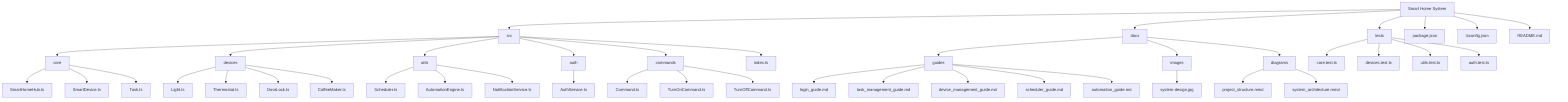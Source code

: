 graph TD
    A[Smart Home System] --> B[src]
    A --> C[docs]
    A --> D[tests]
    A --> E[package.json]
    A --> F[tsconfig.json]
    A --> G[README.md]

    B --> BA[core]
    B --> BB[devices]
    B --> BC[utils]
    B --> BD[auth]
    B --> BE[commands]
    B --> BF[index.ts]

    BA --> BA1[SmartHomeHub.ts]
    BA --> BA2[SmartDevice.ts]
    BA --> BA3[Task.ts]

    BB --> BB1[Light.ts]
    BB --> BB2[Thermostat.ts]
    BB --> BB3[DoorLock.ts]
    BB --> BB4[CoffeeMaker.ts]

    BC --> BC1[Scheduler.ts]
    BC --> BC2[AutomationEngine.ts]
    BC --> BC3[NotificationService.ts]

    BD --> BD1[AuthService.ts]

    BE --> BE1[Command.ts]
    BE --> BE2[TurnOnCommand.ts]
    BE --> BE3[TurnOffCommand.ts]

    C --> CA[guides]
    C --> CB[images]
    C --> CC[diagrams]

    CA --> CA1[login_guide.md]
    CA --> CA2[task_management_guide.md]
    CA --> CA3[device_management_guide.md]
    CA --> CA4[scheduler_guide.md]
    CA --> CA5[automation_guide.md]

    CB --> CB1[system-design.jpg]

    CC --> CC1[project_structure.mmd]
    CC --> CC2[system_architecture.mmd]

    D --> D1[core.test.ts]
    D --> D2[devices.test.ts]
    D --> D3[utils.test.ts]
    D --> D4[auth.test.ts]